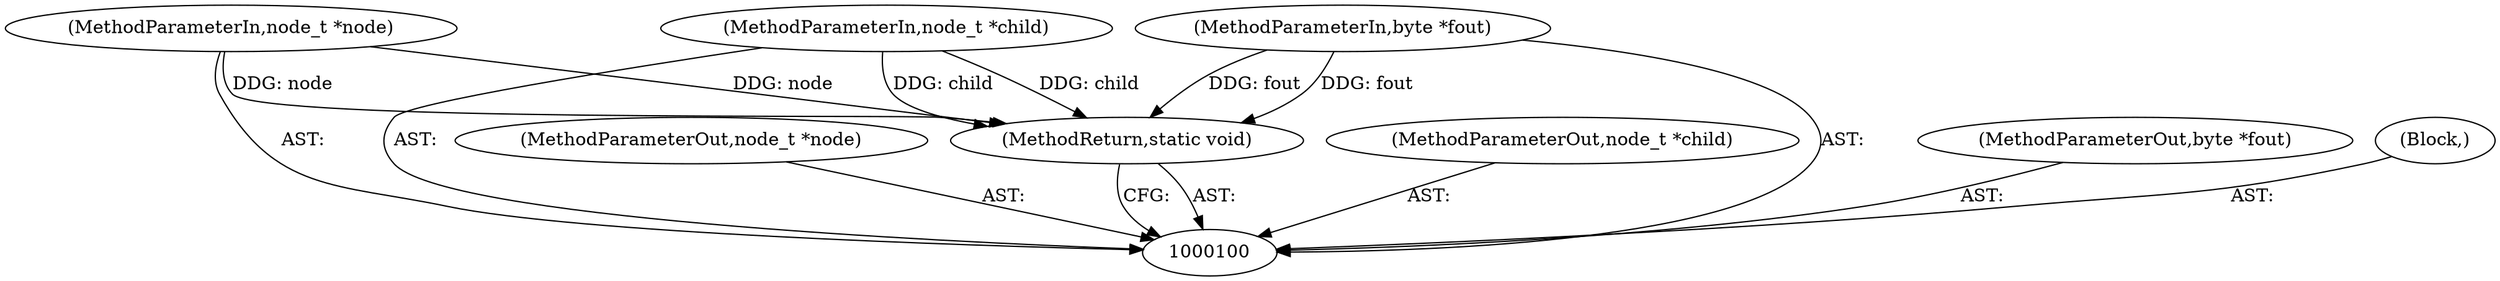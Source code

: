 digraph "0_ioq3_d2b1d124d4055c2fcbe5126863487c52fd58cca1_3" {
"1000105" [label="(MethodReturn,static void)"];
"1000101" [label="(MethodParameterIn,node_t *node)"];
"1000111" [label="(MethodParameterOut,node_t *node)"];
"1000102" [label="(MethodParameterIn,node_t *child)"];
"1000112" [label="(MethodParameterOut,node_t *child)"];
"1000103" [label="(MethodParameterIn,byte *fout)"];
"1000113" [label="(MethodParameterOut,byte *fout)"];
"1000104" [label="(Block,)"];
"1000105" -> "1000100"  [label="AST: "];
"1000105" -> "1000100"  [label="CFG: "];
"1000103" -> "1000105"  [label="DDG: fout"];
"1000102" -> "1000105"  [label="DDG: child"];
"1000101" -> "1000105"  [label="DDG: node"];
"1000101" -> "1000100"  [label="AST: "];
"1000101" -> "1000105"  [label="DDG: node"];
"1000111" -> "1000100"  [label="AST: "];
"1000102" -> "1000100"  [label="AST: "];
"1000102" -> "1000105"  [label="DDG: child"];
"1000112" -> "1000100"  [label="AST: "];
"1000103" -> "1000100"  [label="AST: "];
"1000103" -> "1000105"  [label="DDG: fout"];
"1000113" -> "1000100"  [label="AST: "];
"1000104" -> "1000100"  [label="AST: "];
}
